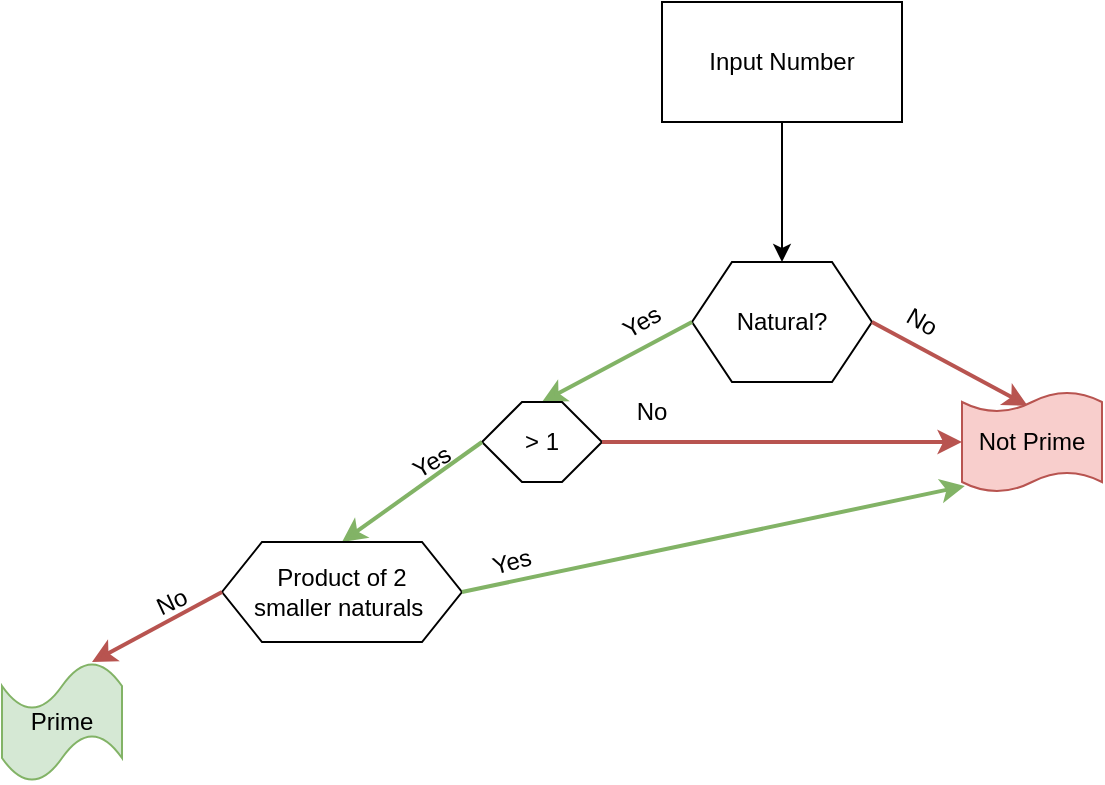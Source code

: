 <mxfile version="20.4.0" type="github">
  <diagram name="Page-1" id="8ce9d11a-91a2-4d17-14d8-a56ed91bf033">
    <mxGraphModel dx="946" dy="614" grid="1" gridSize="10" guides="1" tooltips="1" connect="1" arrows="1" fold="1" page="1" pageScale="1" pageWidth="1100" pageHeight="850" background="none" math="0" shadow="0">
      <root>
        <mxCell id="0" />
        <mxCell id="1" parent="0" />
        <mxCell id="SOK41WKO3TweLENbKUh7-1" value="Input Number" style="rounded=0;whiteSpace=wrap;html=1;" parent="1" vertex="1">
          <mxGeometry x="500" y="40" width="120" height="60" as="geometry" />
        </mxCell>
        <mxCell id="SOK41WKO3TweLENbKUh7-2" value="Natural?" style="shape=hexagon;perimeter=hexagonPerimeter2;whiteSpace=wrap;html=1;fixedSize=1;" parent="1" vertex="1">
          <mxGeometry x="515" y="170" width="90" height="60" as="geometry" />
        </mxCell>
        <mxCell id="SOK41WKO3TweLENbKUh7-4" value="" style="endArrow=classic;html=1;rounded=0;exitX=0.5;exitY=1;exitDx=0;exitDy=0;entryX=0.5;entryY=0;entryDx=0;entryDy=0;" parent="1" source="SOK41WKO3TweLENbKUh7-1" target="SOK41WKO3TweLENbKUh7-2" edge="1">
          <mxGeometry width="50" height="50" relative="1" as="geometry">
            <mxPoint x="530" y="380" as="sourcePoint" />
            <mxPoint x="580" y="330" as="targetPoint" />
          </mxGeometry>
        </mxCell>
        <mxCell id="SOK41WKO3TweLENbKUh7-6" value="" style="endArrow=classic;html=1;rounded=0;exitX=1;exitY=0.5;exitDx=0;exitDy=0;fillColor=#f8cecc;strokeColor=#b85450;strokeWidth=2;entryX=0.47;entryY=0.139;entryDx=0;entryDy=0;entryPerimeter=0;" parent="1" source="SOK41WKO3TweLENbKUh7-2" target="SOK41WKO3TweLENbKUh7-10" edge="1">
          <mxGeometry width="50" height="50" relative="1" as="geometry">
            <mxPoint x="530" y="380" as="sourcePoint" />
            <mxPoint x="639.952" y="241.943" as="targetPoint" />
          </mxGeometry>
        </mxCell>
        <mxCell id="SOK41WKO3TweLENbKUh7-7" value="" style="endArrow=classic;html=1;rounded=0;exitX=0;exitY=0.5;exitDx=0;exitDy=0;fillColor=#d5e8d4;strokeColor=#82b366;strokeWidth=2;entryX=0.5;entryY=0;entryDx=0;entryDy=0;" parent="1" source="SOK41WKO3TweLENbKUh7-2" target="SOK41WKO3TweLENbKUh7-11" edge="1">
          <mxGeometry width="50" height="50" relative="1" as="geometry">
            <mxPoint x="605" y="210.0" as="sourcePoint" />
            <mxPoint x="440" y="240" as="targetPoint" />
          </mxGeometry>
        </mxCell>
        <mxCell id="SOK41WKO3TweLENbKUh7-10" value="Not Prime" style="shape=tape;whiteSpace=wrap;html=1;size=0.2;fillColor=#f8cecc;strokeColor=#b85450;" parent="1" vertex="1">
          <mxGeometry x="650" y="235" width="70" height="50" as="geometry" />
        </mxCell>
        <mxCell id="SOK41WKO3TweLENbKUh7-11" value="&amp;gt; 1" style="shape=hexagon;perimeter=hexagonPerimeter2;whiteSpace=wrap;html=1;fixedSize=1;" parent="1" vertex="1">
          <mxGeometry x="410" y="240" width="60" height="40" as="geometry" />
        </mxCell>
        <mxCell id="SOK41WKO3TweLENbKUh7-12" value="" style="endArrow=classic;html=1;rounded=0;exitX=0;exitY=0.5;exitDx=0;exitDy=0;fillColor=#d5e8d4;strokeColor=#82b366;strokeWidth=2;entryX=0.5;entryY=0;entryDx=0;entryDy=0;startArrow=none;" parent="1" source="SOK41WKO3TweLENbKUh7-11" target="SOK41WKO3TweLENbKUh7-14" edge="1">
          <mxGeometry width="50" height="50" relative="1" as="geometry">
            <mxPoint x="410" y="310.0" as="sourcePoint" />
            <mxPoint x="350" y="300" as="targetPoint" />
          </mxGeometry>
        </mxCell>
        <mxCell id="SOK41WKO3TweLENbKUh7-13" value="" style="endArrow=classic;html=1;rounded=0;exitX=1;exitY=0.5;exitDx=0;exitDy=0;fillColor=#f8cecc;strokeColor=#b85450;strokeWidth=2;entryX=0;entryY=0.5;entryDx=0;entryDy=0;entryPerimeter=0;" parent="1" source="SOK41WKO3TweLENbKUh7-11" target="SOK41WKO3TweLENbKUh7-10" edge="1">
          <mxGeometry width="50" height="50" relative="1" as="geometry">
            <mxPoint x="480" y="280.0" as="sourcePoint" />
            <mxPoint x="547.9" y="316.95" as="targetPoint" />
          </mxGeometry>
        </mxCell>
        <mxCell id="SOK41WKO3TweLENbKUh7-14" value="Product of 2 &lt;br&gt;smaller naturals&amp;nbsp;" style="shape=hexagon;perimeter=hexagonPerimeter2;whiteSpace=wrap;html=1;fixedSize=1;" parent="1" vertex="1">
          <mxGeometry x="280" y="310" width="120" height="50" as="geometry" />
        </mxCell>
        <mxCell id="SOK41WKO3TweLENbKUh7-15" value="" style="endArrow=classic;html=1;rounded=0;exitX=1;exitY=0.5;exitDx=0;exitDy=0;fillColor=#d5e8d4;strokeColor=#82b366;strokeWidth=2;entryX=0.02;entryY=0.94;entryDx=0;entryDy=0;entryPerimeter=0;" parent="1" source="SOK41WKO3TweLENbKUh7-14" target="SOK41WKO3TweLENbKUh7-10" edge="1">
          <mxGeometry width="50" height="50" relative="1" as="geometry">
            <mxPoint x="420" y="270" as="sourcePoint" />
            <mxPoint x="350" y="320" as="targetPoint" />
          </mxGeometry>
        </mxCell>
        <mxCell id="SOK41WKO3TweLENbKUh7-16" value="" style="endArrow=classic;html=1;rounded=0;exitX=0;exitY=0.5;exitDx=0;exitDy=0;fillColor=#f8cecc;strokeColor=#b85450;strokeWidth=2;entryX=0.75;entryY=0;entryDx=0;entryDy=0;entryPerimeter=0;" parent="1" source="SOK41WKO3TweLENbKUh7-14" target="SOK41WKO3TweLENbKUh7-17" edge="1">
          <mxGeometry width="50" height="50" relative="1" as="geometry">
            <mxPoint x="480" y="270" as="sourcePoint" />
            <mxPoint x="210" y="390" as="targetPoint" />
          </mxGeometry>
        </mxCell>
        <mxCell id="SOK41WKO3TweLENbKUh7-17" value="Prime" style="shape=tape;whiteSpace=wrap;html=1;fillColor=#d5e8d4;strokeColor=#82b366;" parent="1" vertex="1">
          <mxGeometry x="170" y="370" width="60" height="60" as="geometry" />
        </mxCell>
        <mxCell id="f4vl_FgKclONYXckkl7B-1" value="Yes" style="text;html=1;strokeColor=none;fillColor=none;align=center;verticalAlign=middle;whiteSpace=wrap;rounded=0;rotation=-30;" vertex="1" parent="1">
          <mxGeometry x="465" y="190" width="50" height="20" as="geometry" />
        </mxCell>
        <mxCell id="f4vl_FgKclONYXckkl7B-3" value="Yes" style="text;html=1;strokeColor=none;fillColor=none;align=center;verticalAlign=middle;whiteSpace=wrap;rounded=0;rotation=-15;" vertex="1" parent="1">
          <mxGeometry x="400" y="310" width="50" height="20" as="geometry" />
        </mxCell>
        <mxCell id="f4vl_FgKclONYXckkl7B-2" value="Yes" style="text;html=1;strokeColor=none;fillColor=none;align=center;verticalAlign=middle;whiteSpace=wrap;rounded=0;rotation=-30;" vertex="1" parent="1">
          <mxGeometry x="360" y="260" width="50" height="20" as="geometry" />
        </mxCell>
        <mxCell id="f4vl_FgKclONYXckkl7B-5" value="No&lt;br&gt;" style="text;html=1;strokeColor=none;fillColor=none;align=center;verticalAlign=middle;whiteSpace=wrap;rounded=0;rotation=-25;" vertex="1" parent="1">
          <mxGeometry x="230" y="330" width="50" height="20" as="geometry" />
        </mxCell>
        <mxCell id="f4vl_FgKclONYXckkl7B-7" value="No&lt;br&gt;" style="text;html=1;strokeColor=none;fillColor=none;align=center;verticalAlign=middle;whiteSpace=wrap;rounded=0;rotation=0;" vertex="1" parent="1">
          <mxGeometry x="470" y="235" width="50" height="20" as="geometry" />
        </mxCell>
        <mxCell id="f4vl_FgKclONYXckkl7B-8" value="No&lt;br&gt;" style="text;html=1;strokeColor=none;fillColor=none;align=center;verticalAlign=middle;whiteSpace=wrap;rounded=0;rotation=30;" vertex="1" parent="1">
          <mxGeometry x="605" y="190" width="50" height="20" as="geometry" />
        </mxCell>
      </root>
    </mxGraphModel>
  </diagram>
</mxfile>
